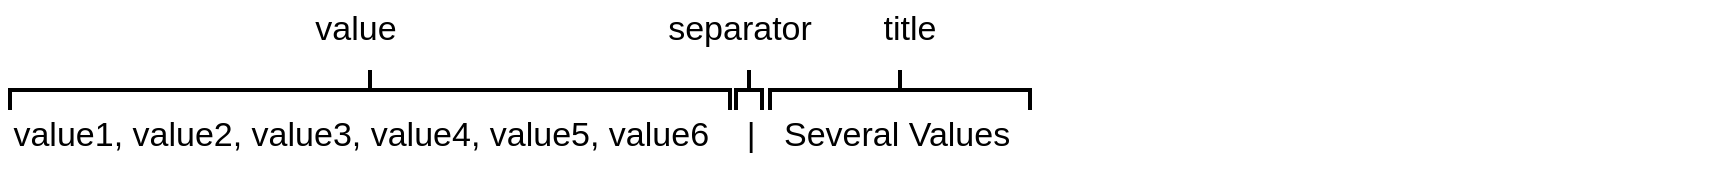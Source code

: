 <mxfile version="24.0.7" type="device">
  <diagram name="ページ1" id="0mRtbUcXiRgQefocvBfH">
    <mxGraphModel dx="684" dy="595" grid="1" gridSize="10" guides="1" tooltips="1" connect="1" arrows="1" fold="1" page="1" pageScale="1" pageWidth="10" pageHeight="10" math="0" shadow="0">
      <root>
        <mxCell id="0" />
        <mxCell id="1" parent="0" />
        <mxCell id="1VkHnEbaeBBj4qfACHqL-1" value="&lt;div style=&quot;font-size: 17px;&quot;&gt;&lt;span style=&quot;background-color: initial;&quot;&gt;&amp;nbsp;value1, value2, value3, value4, value5, value6&amp;nbsp; &amp;nbsp; |&amp;nbsp; &amp;nbsp;Several Values&lt;/span&gt;&lt;/div&gt;" style="text;strokeColor=none;align=left;fillColor=none;html=1;verticalAlign=middle;whiteSpace=wrap;rounded=0;fontSize=17;" parent="1" vertex="1">
          <mxGeometry x="65" y="-45" width="860" height="55" as="geometry" />
        </mxCell>
        <mxCell id="1VkHnEbaeBBj4qfACHqL-15" value="" style="strokeWidth=2;html=1;shape=mxgraph.flowchart.annotation_2;align=left;labelPosition=right;pointerEvents=1;direction=south;" parent="1" vertex="1">
          <mxGeometry x="70" y="-50" width="360" height="20" as="geometry" />
        </mxCell>
        <mxCell id="1VkHnEbaeBBj4qfACHqL-16" value="" style="strokeWidth=2;html=1;shape=mxgraph.flowchart.annotation_2;align=left;labelPosition=right;pointerEvents=1;direction=south;" parent="1" vertex="1">
          <mxGeometry x="433" y="-50" width="13" height="20" as="geometry" />
        </mxCell>
        <mxCell id="1VkHnEbaeBBj4qfACHqL-17" value="" style="strokeWidth=2;html=1;shape=mxgraph.flowchart.annotation_2;align=left;labelPosition=right;pointerEvents=1;direction=south;" parent="1" vertex="1">
          <mxGeometry x="450" y="-50" width="130" height="20" as="geometry" />
        </mxCell>
        <mxCell id="1VkHnEbaeBBj4qfACHqL-18" value="value" style="text;html=1;align=center;verticalAlign=middle;whiteSpace=wrap;rounded=0;fontSize=17;" parent="1" vertex="1">
          <mxGeometry x="212.5" y="-85" width="60" height="30" as="geometry" />
        </mxCell>
        <mxCell id="1VkHnEbaeBBj4qfACHqL-19" value="separator" style="text;html=1;align=center;verticalAlign=middle;whiteSpace=wrap;rounded=0;fontSize=17;" parent="1" vertex="1">
          <mxGeometry x="405" y="-85" width="60" height="30" as="geometry" />
        </mxCell>
        <mxCell id="1VkHnEbaeBBj4qfACHqL-20" value="title" style="text;html=1;align=center;verticalAlign=middle;whiteSpace=wrap;rounded=0;fontSize=17;" parent="1" vertex="1">
          <mxGeometry x="490" y="-85" width="60" height="30" as="geometry" />
        </mxCell>
      </root>
    </mxGraphModel>
  </diagram>
</mxfile>
